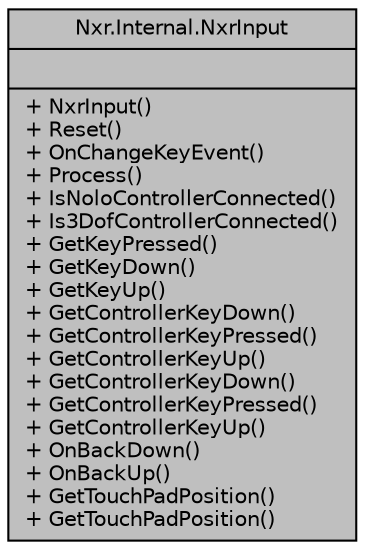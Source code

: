 digraph "Nxr.Internal.NxrInput"
{
 // LATEX_PDF_SIZE
  edge [fontname="Helvetica",fontsize="10",labelfontname="Helvetica",labelfontsize="10"];
  node [fontname="Helvetica",fontsize="10",shape=record];
  Node1 [label="{Nxr.Internal.NxrInput\n||+ NxrInput()\l+ Reset()\l+ OnChangeKeyEvent()\l+ Process()\l+ IsNoloControllerConnected()\l+ Is3DofControllerConnected()\l+ GetKeyPressed()\l+ GetKeyDown()\l+ GetKeyUp()\l+ GetControllerKeyDown()\l+ GetControllerKeyPressed()\l+ GetControllerKeyUp()\l+ GetControllerKeyDown()\l+ GetControllerKeyPressed()\l+ GetControllerKeyUp()\l+ OnBackDown()\l+ OnBackUp()\l+ GetTouchPadPosition()\l+ GetTouchPadPosition()\l}",height=0.2,width=0.4,color="black", fillcolor="grey75", style="filled", fontcolor="black",tooltip=" "];
}
